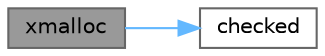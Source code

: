 digraph "xmalloc"
{
 // LATEX_PDF_SIZE
  bgcolor="transparent";
  edge [fontname=Helvetica,fontsize=10,labelfontname=Helvetica,labelfontsize=10];
  node [fontname=Helvetica,fontsize=10,shape=box,height=0.2,width=0.4];
  rankdir="LR";
  Node1 [label="xmalloc",height=0.2,width=0.4,color="gray40", fillcolor="grey60", style="filled", fontcolor="black",tooltip="alloc memory for a pointer."];
  Node1 -> Node2 [color="steelblue1",style="solid"];
  Node2 [label="checked",height=0.2,width=0.4,color="grey40", fillcolor="white", style="filled",URL="$alloc_8c.html#a59b81da0ba228faf2f8da90c0990c21f",tooltip="check if the the malloc allocate the memory."];
}
